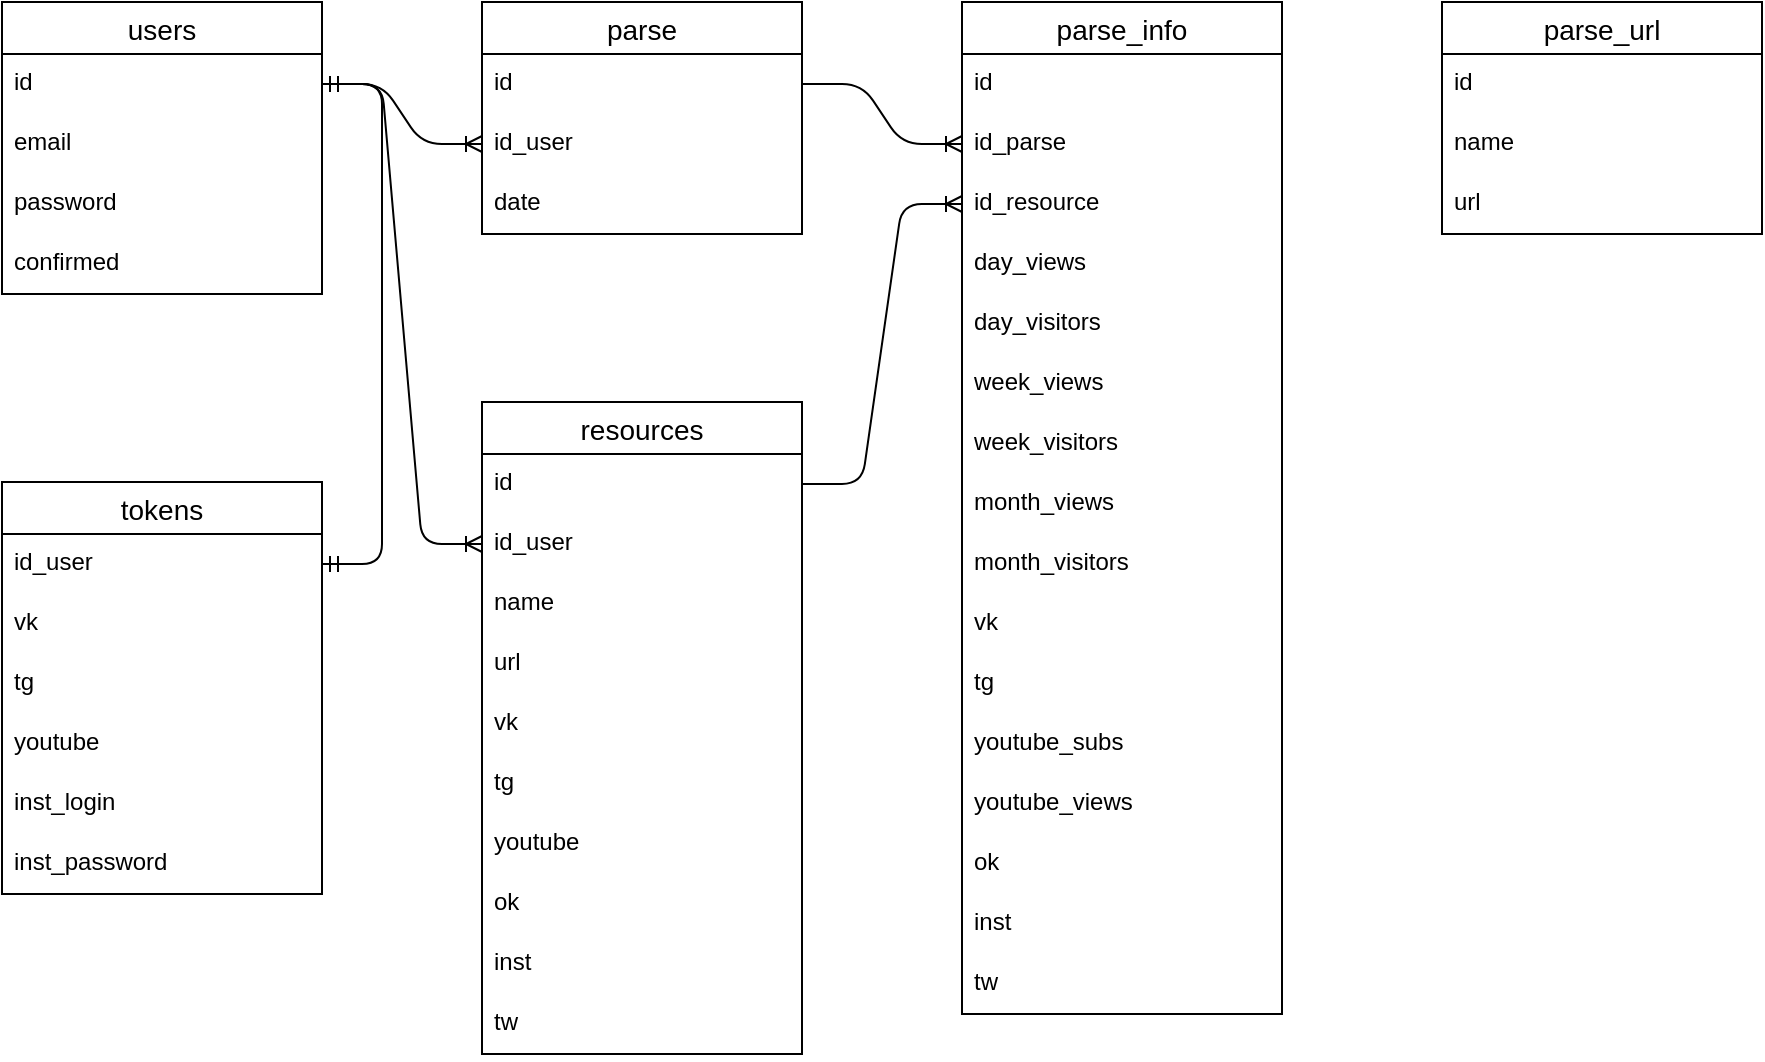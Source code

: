 <mxfile>
    <diagram id="97IIF1ihGLznXxJShkrn" name="Страница 1">
        <mxGraphModel dx="1119" dy="399" grid="1" gridSize="10" guides="1" tooltips="1" connect="1" arrows="1" fold="1" page="1" pageScale="1" pageWidth="827" pageHeight="1169" math="0" shadow="0">
            <root>
                <mxCell id="0"/>
                <mxCell id="1" parent="0"/>
                <mxCell id="4qkWBeQXYscUX-AkZ6wV-1" value="users" style="swimlane;fontStyle=0;childLayout=stackLayout;horizontal=1;startSize=26;horizontalStack=0;resizeParent=1;resizeParentMax=0;resizeLast=0;collapsible=1;marginBottom=0;align=center;fontSize=14;" parent="1" vertex="1">
                    <mxGeometry x="40" y="200" width="160" height="146" as="geometry"/>
                </mxCell>
                <mxCell id="4qkWBeQXYscUX-AkZ6wV-2" value="id" style="text;strokeColor=none;fillColor=none;spacingLeft=4;spacingRight=4;overflow=hidden;rotatable=0;points=[[0,0.5],[1,0.5]];portConstraint=eastwest;fontSize=12;" parent="4qkWBeQXYscUX-AkZ6wV-1" vertex="1">
                    <mxGeometry y="26" width="160" height="30" as="geometry"/>
                </mxCell>
                <mxCell id="4qkWBeQXYscUX-AkZ6wV-4" value="email" style="text;strokeColor=none;fillColor=none;spacingLeft=4;spacingRight=4;overflow=hidden;rotatable=0;points=[[0,0.5],[1,0.5]];portConstraint=eastwest;fontSize=12;" parent="4qkWBeQXYscUX-AkZ6wV-1" vertex="1">
                    <mxGeometry y="56" width="160" height="30" as="geometry"/>
                </mxCell>
                <mxCell id="4qkWBeQXYscUX-AkZ6wV-5" value="password" style="text;strokeColor=none;fillColor=none;spacingLeft=4;spacingRight=4;overflow=hidden;rotatable=0;points=[[0,0.5],[1,0.5]];portConstraint=eastwest;fontSize=12;" parent="4qkWBeQXYscUX-AkZ6wV-1" vertex="1">
                    <mxGeometry y="86" width="160" height="30" as="geometry"/>
                </mxCell>
                <mxCell id="4qkWBeQXYscUX-AkZ6wV-68" value="confirmed" style="text;strokeColor=none;fillColor=none;spacingLeft=4;spacingRight=4;overflow=hidden;rotatable=0;points=[[0,0.5],[1,0.5]];portConstraint=eastwest;fontSize=12;" parent="4qkWBeQXYscUX-AkZ6wV-1" vertex="1">
                    <mxGeometry y="116" width="160" height="30" as="geometry"/>
                </mxCell>
                <mxCell id="4qkWBeQXYscUX-AkZ6wV-14" value="resources" style="swimlane;fontStyle=0;childLayout=stackLayout;horizontal=1;startSize=26;horizontalStack=0;resizeParent=1;resizeParentMax=0;resizeLast=0;collapsible=1;marginBottom=0;align=center;fontSize=14;" parent="1" vertex="1">
                    <mxGeometry x="280" y="400" width="160" height="326" as="geometry"/>
                </mxCell>
                <mxCell id="4qkWBeQXYscUX-AkZ6wV-15" value="id" style="text;strokeColor=none;fillColor=none;spacingLeft=4;spacingRight=4;overflow=hidden;rotatable=0;points=[[0,0.5],[1,0.5]];portConstraint=eastwest;fontSize=12;" parent="4qkWBeQXYscUX-AkZ6wV-14" vertex="1">
                    <mxGeometry y="26" width="160" height="30" as="geometry"/>
                </mxCell>
                <mxCell id="4qkWBeQXYscUX-AkZ6wV-62" value="id_user" style="text;strokeColor=none;fillColor=none;spacingLeft=4;spacingRight=4;overflow=hidden;rotatable=0;points=[[0,0.5],[1,0.5]];portConstraint=eastwest;fontSize=12;" parent="4qkWBeQXYscUX-AkZ6wV-14" vertex="1">
                    <mxGeometry y="56" width="160" height="30" as="geometry"/>
                </mxCell>
                <mxCell id="4qkWBeQXYscUX-AkZ6wV-16" value="name" style="text;strokeColor=none;fillColor=none;spacingLeft=4;spacingRight=4;overflow=hidden;rotatable=0;points=[[0,0.5],[1,0.5]];portConstraint=eastwest;fontSize=12;" parent="4qkWBeQXYscUX-AkZ6wV-14" vertex="1">
                    <mxGeometry y="86" width="160" height="30" as="geometry"/>
                </mxCell>
                <mxCell id="4qkWBeQXYscUX-AkZ6wV-17" value="url" style="text;strokeColor=none;fillColor=none;spacingLeft=4;spacingRight=4;overflow=hidden;rotatable=0;points=[[0,0.5],[1,0.5]];portConstraint=eastwest;fontSize=12;" parent="4qkWBeQXYscUX-AkZ6wV-14" vertex="1">
                    <mxGeometry y="116" width="160" height="30" as="geometry"/>
                </mxCell>
                <mxCell id="4qkWBeQXYscUX-AkZ6wV-18" value="vk" style="text;strokeColor=none;fillColor=none;spacingLeft=4;spacingRight=4;overflow=hidden;rotatable=0;points=[[0,0.5],[1,0.5]];portConstraint=eastwest;fontSize=12;" parent="4qkWBeQXYscUX-AkZ6wV-14" vertex="1">
                    <mxGeometry y="146" width="160" height="30" as="geometry"/>
                </mxCell>
                <mxCell id="4qkWBeQXYscUX-AkZ6wV-19" value="tg" style="text;strokeColor=none;fillColor=none;spacingLeft=4;spacingRight=4;overflow=hidden;rotatable=0;points=[[0,0.5],[1,0.5]];portConstraint=eastwest;fontSize=12;" parent="4qkWBeQXYscUX-AkZ6wV-14" vertex="1">
                    <mxGeometry y="176" width="160" height="30" as="geometry"/>
                </mxCell>
                <mxCell id="4qkWBeQXYscUX-AkZ6wV-20" value="youtube" style="text;strokeColor=none;fillColor=none;spacingLeft=4;spacingRight=4;overflow=hidden;rotatable=0;points=[[0,0.5],[1,0.5]];portConstraint=eastwest;fontSize=12;" parent="4qkWBeQXYscUX-AkZ6wV-14" vertex="1">
                    <mxGeometry y="206" width="160" height="30" as="geometry"/>
                </mxCell>
                <mxCell id="4qkWBeQXYscUX-AkZ6wV-21" value="ok" style="text;strokeColor=none;fillColor=none;spacingLeft=4;spacingRight=4;overflow=hidden;rotatable=0;points=[[0,0.5],[1,0.5]];portConstraint=eastwest;fontSize=12;" parent="4qkWBeQXYscUX-AkZ6wV-14" vertex="1">
                    <mxGeometry y="236" width="160" height="30" as="geometry"/>
                </mxCell>
                <mxCell id="4qkWBeQXYscUX-AkZ6wV-22" value="inst" style="text;strokeColor=none;fillColor=none;spacingLeft=4;spacingRight=4;overflow=hidden;rotatable=0;points=[[0,0.5],[1,0.5]];portConstraint=eastwest;fontSize=12;" parent="4qkWBeQXYscUX-AkZ6wV-14" vertex="1">
                    <mxGeometry y="266" width="160" height="30" as="geometry"/>
                </mxCell>
                <mxCell id="4qkWBeQXYscUX-AkZ6wV-23" value="tw" style="text;strokeColor=none;fillColor=none;spacingLeft=4;spacingRight=4;overflow=hidden;rotatable=0;points=[[0,0.5],[1,0.5]];portConstraint=eastwest;fontSize=12;" parent="4qkWBeQXYscUX-AkZ6wV-14" vertex="1">
                    <mxGeometry y="296" width="160" height="30" as="geometry"/>
                </mxCell>
                <mxCell id="4qkWBeQXYscUX-AkZ6wV-27" value="parse" style="swimlane;fontStyle=0;childLayout=stackLayout;horizontal=1;startSize=26;horizontalStack=0;resizeParent=1;resizeParentMax=0;resizeLast=0;collapsible=1;marginBottom=0;align=center;fontSize=14;" parent="1" vertex="1">
                    <mxGeometry x="280" y="200" width="160" height="116" as="geometry"/>
                </mxCell>
                <mxCell id="4qkWBeQXYscUX-AkZ6wV-28" value="id" style="text;strokeColor=none;fillColor=none;spacingLeft=4;spacingRight=4;overflow=hidden;rotatable=0;points=[[0,0.5],[1,0.5]];portConstraint=eastwest;fontSize=12;" parent="4qkWBeQXYscUX-AkZ6wV-27" vertex="1">
                    <mxGeometry y="26" width="160" height="30" as="geometry"/>
                </mxCell>
                <mxCell id="4qkWBeQXYscUX-AkZ6wV-29" value="id_user" style="text;strokeColor=none;fillColor=none;spacingLeft=4;spacingRight=4;overflow=hidden;rotatable=0;points=[[0,0.5],[1,0.5]];portConstraint=eastwest;fontSize=12;" parent="4qkWBeQXYscUX-AkZ6wV-27" vertex="1">
                    <mxGeometry y="56" width="160" height="30" as="geometry"/>
                </mxCell>
                <mxCell id="4qkWBeQXYscUX-AkZ6wV-30" value="date" style="text;strokeColor=none;fillColor=none;spacingLeft=4;spacingRight=4;overflow=hidden;rotatable=0;points=[[0,0.5],[1,0.5]];portConstraint=eastwest;fontSize=12;" parent="4qkWBeQXYscUX-AkZ6wV-27" vertex="1">
                    <mxGeometry y="86" width="160" height="30" as="geometry"/>
                </mxCell>
                <mxCell id="4qkWBeQXYscUX-AkZ6wV-32" value="parse_info" style="swimlane;fontStyle=0;childLayout=stackLayout;horizontal=1;startSize=26;horizontalStack=0;resizeParent=1;resizeParentMax=0;resizeLast=0;collapsible=1;marginBottom=0;align=center;fontSize=14;rounded=0;sketch=0;" parent="1" vertex="1">
                    <mxGeometry x="520" y="200" width="160" height="506" as="geometry">
                        <mxRectangle x="520" y="200" width="100" height="26" as="alternateBounds"/>
                    </mxGeometry>
                </mxCell>
                <mxCell id="4qkWBeQXYscUX-AkZ6wV-33" value="id" style="text;strokeColor=none;fillColor=none;spacingLeft=4;spacingRight=4;overflow=hidden;rotatable=0;points=[[0,0.5],[1,0.5]];portConstraint=eastwest;fontSize=12;" parent="4qkWBeQXYscUX-AkZ6wV-32" vertex="1">
                    <mxGeometry y="26" width="160" height="30" as="geometry"/>
                </mxCell>
                <mxCell id="4qkWBeQXYscUX-AkZ6wV-34" value="id_parse" style="text;strokeColor=none;fillColor=none;spacingLeft=4;spacingRight=4;overflow=hidden;rotatable=0;points=[[0,0.5],[1,0.5]];portConstraint=eastwest;fontSize=12;" parent="4qkWBeQXYscUX-AkZ6wV-32" vertex="1">
                    <mxGeometry y="56" width="160" height="30" as="geometry"/>
                </mxCell>
                <mxCell id="4qkWBeQXYscUX-AkZ6wV-35" value="id_resource" style="text;strokeColor=none;fillColor=none;spacingLeft=4;spacingRight=4;overflow=hidden;rotatable=0;points=[[0,0.5],[1,0.5]];portConstraint=eastwest;fontSize=12;" parent="4qkWBeQXYscUX-AkZ6wV-32" vertex="1">
                    <mxGeometry y="86" width="160" height="30" as="geometry"/>
                </mxCell>
                <mxCell id="4qkWBeQXYscUX-AkZ6wV-36" value="day_views" style="text;strokeColor=none;fillColor=none;spacingLeft=4;spacingRight=4;overflow=hidden;rotatable=0;points=[[0,0.5],[1,0.5]];portConstraint=eastwest;fontSize=12;" parent="4qkWBeQXYscUX-AkZ6wV-32" vertex="1">
                    <mxGeometry y="116" width="160" height="30" as="geometry"/>
                </mxCell>
                <mxCell id="4qkWBeQXYscUX-AkZ6wV-37" value="day_visitors" style="text;strokeColor=none;fillColor=none;spacingLeft=4;spacingRight=4;overflow=hidden;rotatable=0;points=[[0,0.5],[1,0.5]];portConstraint=eastwest;fontSize=12;" parent="4qkWBeQXYscUX-AkZ6wV-32" vertex="1">
                    <mxGeometry y="146" width="160" height="30" as="geometry"/>
                </mxCell>
                <mxCell id="4qkWBeQXYscUX-AkZ6wV-39" value="week_views" style="text;strokeColor=none;fillColor=none;spacingLeft=4;spacingRight=4;overflow=hidden;rotatable=0;points=[[0,0.5],[1,0.5]];portConstraint=eastwest;fontSize=12;" parent="4qkWBeQXYscUX-AkZ6wV-32" vertex="1">
                    <mxGeometry y="176" width="160" height="30" as="geometry"/>
                </mxCell>
                <mxCell id="4qkWBeQXYscUX-AkZ6wV-40" value="week_visitors" style="text;strokeColor=none;fillColor=none;spacingLeft=4;spacingRight=4;overflow=hidden;rotatable=0;points=[[0,0.5],[1,0.5]];portConstraint=eastwest;fontSize=12;" parent="4qkWBeQXYscUX-AkZ6wV-32" vertex="1">
                    <mxGeometry y="206" width="160" height="30" as="geometry"/>
                </mxCell>
                <mxCell id="4qkWBeQXYscUX-AkZ6wV-38" value="month_views" style="text;strokeColor=none;fillColor=none;spacingLeft=4;spacingRight=4;overflow=hidden;rotatable=0;points=[[0,0.5],[1,0.5]];portConstraint=eastwest;fontSize=12;" parent="4qkWBeQXYscUX-AkZ6wV-32" vertex="1">
                    <mxGeometry y="236" width="160" height="30" as="geometry"/>
                </mxCell>
                <mxCell id="4qkWBeQXYscUX-AkZ6wV-41" value="month_visitors" style="text;strokeColor=none;fillColor=none;spacingLeft=4;spacingRight=4;overflow=hidden;rotatable=0;points=[[0,0.5],[1,0.5]];portConstraint=eastwest;fontSize=12;" parent="4qkWBeQXYscUX-AkZ6wV-32" vertex="1">
                    <mxGeometry y="266" width="160" height="30" as="geometry"/>
                </mxCell>
                <mxCell id="4qkWBeQXYscUX-AkZ6wV-42" value="vk" style="text;strokeColor=none;fillColor=none;spacingLeft=4;spacingRight=4;overflow=hidden;rotatable=0;points=[[0,0.5],[1,0.5]];portConstraint=eastwest;fontSize=12;" parent="4qkWBeQXYscUX-AkZ6wV-32" vertex="1">
                    <mxGeometry y="296" width="160" height="30" as="geometry"/>
                </mxCell>
                <mxCell id="4qkWBeQXYscUX-AkZ6wV-43" value="tg" style="text;strokeColor=none;fillColor=none;spacingLeft=4;spacingRight=4;overflow=hidden;rotatable=0;points=[[0,0.5],[1,0.5]];portConstraint=eastwest;fontSize=12;" parent="4qkWBeQXYscUX-AkZ6wV-32" vertex="1">
                    <mxGeometry y="326" width="160" height="30" as="geometry"/>
                </mxCell>
                <mxCell id="4qkWBeQXYscUX-AkZ6wV-44" value="youtube_subs" style="text;strokeColor=none;fillColor=none;spacingLeft=4;spacingRight=4;overflow=hidden;rotatable=0;points=[[0,0.5],[1,0.5]];portConstraint=eastwest;fontSize=12;" parent="4qkWBeQXYscUX-AkZ6wV-32" vertex="1">
                    <mxGeometry y="356" width="160" height="30" as="geometry"/>
                </mxCell>
                <mxCell id="4qkWBeQXYscUX-AkZ6wV-45" value="youtube_views" style="text;strokeColor=none;fillColor=none;spacingLeft=4;spacingRight=4;overflow=hidden;rotatable=0;points=[[0,0.5],[1,0.5]];portConstraint=eastwest;fontSize=12;" parent="4qkWBeQXYscUX-AkZ6wV-32" vertex="1">
                    <mxGeometry y="386" width="160" height="30" as="geometry"/>
                </mxCell>
                <mxCell id="4qkWBeQXYscUX-AkZ6wV-46" value="ok" style="text;strokeColor=none;fillColor=none;spacingLeft=4;spacingRight=4;overflow=hidden;rotatable=0;points=[[0,0.5],[1,0.5]];portConstraint=eastwest;fontSize=12;" parent="4qkWBeQXYscUX-AkZ6wV-32" vertex="1">
                    <mxGeometry y="416" width="160" height="30" as="geometry"/>
                </mxCell>
                <mxCell id="4qkWBeQXYscUX-AkZ6wV-47" value="inst" style="text;strokeColor=none;fillColor=none;spacingLeft=4;spacingRight=4;overflow=hidden;rotatable=0;points=[[0,0.5],[1,0.5]];portConstraint=eastwest;fontSize=12;" parent="4qkWBeQXYscUX-AkZ6wV-32" vertex="1">
                    <mxGeometry y="446" width="160" height="30" as="geometry"/>
                </mxCell>
                <mxCell id="4qkWBeQXYscUX-AkZ6wV-48" value="tw" style="text;strokeColor=none;fillColor=none;spacingLeft=4;spacingRight=4;overflow=hidden;rotatable=0;points=[[0,0.5],[1,0.5]];portConstraint=eastwest;fontSize=12;" parent="4qkWBeQXYscUX-AkZ6wV-32" vertex="1">
                    <mxGeometry y="476" width="160" height="30" as="geometry"/>
                </mxCell>
                <mxCell id="4qkWBeQXYscUX-AkZ6wV-49" value="parse_url" style="swimlane;fontStyle=0;childLayout=stackLayout;horizontal=1;startSize=26;horizontalStack=0;resizeParent=1;resizeParentMax=0;resizeLast=0;collapsible=1;marginBottom=0;align=center;fontSize=14;rounded=0;sketch=0;" parent="1" vertex="1">
                    <mxGeometry x="760" y="200" width="160" height="116" as="geometry"/>
                </mxCell>
                <mxCell id="4qkWBeQXYscUX-AkZ6wV-50" value="id" style="text;strokeColor=none;fillColor=none;spacingLeft=4;spacingRight=4;overflow=hidden;rotatable=0;points=[[0,0.5],[1,0.5]];portConstraint=eastwest;fontSize=12;" parent="4qkWBeQXYscUX-AkZ6wV-49" vertex="1">
                    <mxGeometry y="26" width="160" height="30" as="geometry"/>
                </mxCell>
                <mxCell id="4qkWBeQXYscUX-AkZ6wV-51" value="name" style="text;strokeColor=none;fillColor=none;spacingLeft=4;spacingRight=4;overflow=hidden;rotatable=0;points=[[0,0.5],[1,0.5]];portConstraint=eastwest;fontSize=12;" parent="4qkWBeQXYscUX-AkZ6wV-49" vertex="1">
                    <mxGeometry y="56" width="160" height="30" as="geometry"/>
                </mxCell>
                <mxCell id="4qkWBeQXYscUX-AkZ6wV-52" value="url" style="text;strokeColor=none;fillColor=none;spacingLeft=4;spacingRight=4;overflow=hidden;rotatable=0;points=[[0,0.5],[1,0.5]];portConstraint=eastwest;fontSize=12;" parent="4qkWBeQXYscUX-AkZ6wV-49" vertex="1">
                    <mxGeometry y="86" width="160" height="30" as="geometry"/>
                </mxCell>
                <mxCell id="4qkWBeQXYscUX-AkZ6wV-53" value="tokens" style="swimlane;fontStyle=0;childLayout=stackLayout;horizontal=1;startSize=26;horizontalStack=0;resizeParent=1;resizeParentMax=0;resizeLast=0;collapsible=1;marginBottom=0;align=center;fontSize=14;rounded=0;sketch=0;" parent="1" vertex="1">
                    <mxGeometry x="40" y="440" width="160" height="206" as="geometry"/>
                </mxCell>
                <mxCell id="4qkWBeQXYscUX-AkZ6wV-55" value="id_user" style="text;strokeColor=none;fillColor=none;spacingLeft=4;spacingRight=4;overflow=hidden;rotatable=0;points=[[0,0.5],[1,0.5]];portConstraint=eastwest;fontSize=12;" parent="4qkWBeQXYscUX-AkZ6wV-53" vertex="1">
                    <mxGeometry y="26" width="160" height="30" as="geometry"/>
                </mxCell>
                <mxCell id="4qkWBeQXYscUX-AkZ6wV-56" value="vk" style="text;strokeColor=none;fillColor=none;spacingLeft=4;spacingRight=4;overflow=hidden;rotatable=0;points=[[0,0.5],[1,0.5]];portConstraint=eastwest;fontSize=12;" parent="4qkWBeQXYscUX-AkZ6wV-53" vertex="1">
                    <mxGeometry y="56" width="160" height="30" as="geometry"/>
                </mxCell>
                <mxCell id="4qkWBeQXYscUX-AkZ6wV-57" value="tg" style="text;strokeColor=none;fillColor=none;spacingLeft=4;spacingRight=4;overflow=hidden;rotatable=0;points=[[0,0.5],[1,0.5]];portConstraint=eastwest;fontSize=12;" parent="4qkWBeQXYscUX-AkZ6wV-53" vertex="1">
                    <mxGeometry y="86" width="160" height="30" as="geometry"/>
                </mxCell>
                <mxCell id="4qkWBeQXYscUX-AkZ6wV-60" value="youtube" style="text;strokeColor=none;fillColor=none;spacingLeft=4;spacingRight=4;overflow=hidden;rotatable=0;points=[[0,0.5],[1,0.5]];portConstraint=eastwest;fontSize=12;" parent="4qkWBeQXYscUX-AkZ6wV-53" vertex="1">
                    <mxGeometry y="116" width="160" height="30" as="geometry"/>
                </mxCell>
                <mxCell id="4qkWBeQXYscUX-AkZ6wV-58" value="inst_login" style="text;strokeColor=none;fillColor=none;spacingLeft=4;spacingRight=4;overflow=hidden;rotatable=0;points=[[0,0.5],[1,0.5]];portConstraint=eastwest;fontSize=12;" parent="4qkWBeQXYscUX-AkZ6wV-53" vertex="1">
                    <mxGeometry y="146" width="160" height="30" as="geometry"/>
                </mxCell>
                <mxCell id="4qkWBeQXYscUX-AkZ6wV-59" value="inst_password" style="text;strokeColor=none;fillColor=none;spacingLeft=4;spacingRight=4;overflow=hidden;rotatable=0;points=[[0,0.5],[1,0.5]];portConstraint=eastwest;fontSize=12;" parent="4qkWBeQXYscUX-AkZ6wV-53" vertex="1">
                    <mxGeometry y="176" width="160" height="30" as="geometry"/>
                </mxCell>
                <mxCell id="4qkWBeQXYscUX-AkZ6wV-61" value="" style="edgeStyle=entityRelationEdgeStyle;fontSize=12;html=1;endArrow=ERoneToMany;" parent="1" source="4qkWBeQXYscUX-AkZ6wV-2" target="4qkWBeQXYscUX-AkZ6wV-62" edge="1">
                    <mxGeometry width="100" height="100" relative="1" as="geometry">
                        <mxPoint x="450" y="520" as="sourcePoint"/>
                        <mxPoint x="550" y="420" as="targetPoint"/>
                    </mxGeometry>
                </mxCell>
                <mxCell id="4qkWBeQXYscUX-AkZ6wV-64" value="" style="edgeStyle=entityRelationEdgeStyle;fontSize=12;html=1;endArrow=ERmandOne;startArrow=ERmandOne;" parent="1" source="4qkWBeQXYscUX-AkZ6wV-2" target="4qkWBeQXYscUX-AkZ6wV-55" edge="1">
                    <mxGeometry width="100" height="100" relative="1" as="geometry">
                        <mxPoint x="20" y="300" as="sourcePoint"/>
                        <mxPoint x="20" y="450" as="targetPoint"/>
                    </mxGeometry>
                </mxCell>
                <mxCell id="4qkWBeQXYscUX-AkZ6wV-65" value="" style="edgeStyle=entityRelationEdgeStyle;fontSize=12;html=1;endArrow=ERoneToMany;" parent="1" source="4qkWBeQXYscUX-AkZ6wV-2" target="4qkWBeQXYscUX-AkZ6wV-29" edge="1">
                    <mxGeometry width="100" height="100" relative="1" as="geometry">
                        <mxPoint x="450" y="520" as="sourcePoint"/>
                        <mxPoint x="550" y="420" as="targetPoint"/>
                    </mxGeometry>
                </mxCell>
                <mxCell id="4qkWBeQXYscUX-AkZ6wV-66" value="" style="edgeStyle=entityRelationEdgeStyle;fontSize=12;html=1;endArrow=ERoneToMany;" parent="1" source="4qkWBeQXYscUX-AkZ6wV-28" target="4qkWBeQXYscUX-AkZ6wV-34" edge="1">
                    <mxGeometry width="100" height="100" relative="1" as="geometry">
                        <mxPoint x="300" y="350" as="sourcePoint"/>
                        <mxPoint x="290" y="281" as="targetPoint"/>
                    </mxGeometry>
                </mxCell>
                <mxCell id="4qkWBeQXYscUX-AkZ6wV-67" value="" style="edgeStyle=entityRelationEdgeStyle;fontSize=12;html=1;endArrow=ERoneToMany;" parent="1" source="4qkWBeQXYscUX-AkZ6wV-15" target="4qkWBeQXYscUX-AkZ6wV-35" edge="1">
                    <mxGeometry width="100" height="100" relative="1" as="geometry">
                        <mxPoint x="450" y="251" as="sourcePoint"/>
                        <mxPoint x="530" y="281" as="targetPoint"/>
                    </mxGeometry>
                </mxCell>
            </root>
        </mxGraphModel>
    </diagram>
</mxfile>
